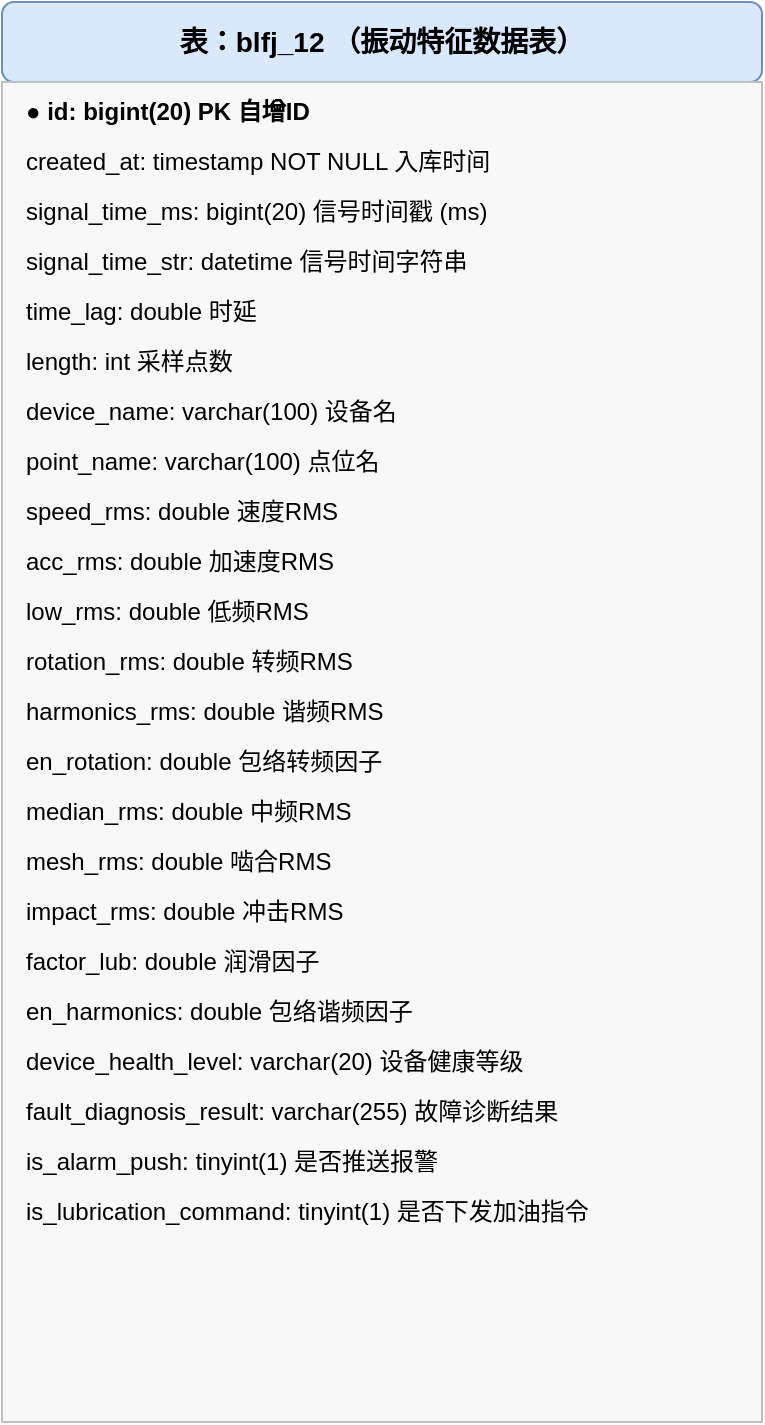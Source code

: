 <?xml version="1.0" encoding="UTF-8"?>
<mxfile version="20.1.3" type="device">
  <diagram id="diagram_1" name="表结构-blfj_12">
    <mxGraphModel dx="1114" dy="696" grid="1" gridSize="10" guides="1" tooltips="1" connect="1" arrows="1" fold="1" page="1" pageScale="1" pageWidth="827" pageHeight="1169" math="0" shadow="0">
      <root>
        <mxCell id="0"/>
        <mxCell id="1" parent="0"/>
        
        <!-- 表名实体框 -->
        <mxCell id="2" value="表：blfj_12 （振动特征数据表）" style="rounded=1;whiteSpace=wrap;html=1;fillColor=#dae8fc;strokeColor=#6c8ebf;fontSize=14;fontStyle=1;" vertex="1" parent="1">
          <mxGeometry x="20" y="20" width="380" height="40" as="geometry"/>
        </mxCell>

        <!-- 字段列表背景 -->
        <mxCell id="3" style="rounded=0;whiteSpace=wrap;html=1;fillColor=#f8f8f8;strokeColor=#c0c0c0;" vertex="1" parent="1">
          <mxGeometry x="20" y="60" width="380" height="670" as="geometry"/>
        </mxCell>

        <!-- 字段：id -->
        <mxCell id="4" value="● id: bigint(20) PK 自增ID" style="text;html=1;strokeColor=none;fillColor=none;align=left;verticalAlign=middle;whiteSpace=wrap;fontSize=12;fontStyle=1;" vertex="1" parent="3">
          <mxGeometry x="10" y="5" width="360" height="20" as="geometry"/>
        </mxCell>

        <!-- 字段：created_at -->
        <mxCell id="5" value="created_at: timestamp NOT NULL 入库时间" style="text;html=1;strokeColor=none;fillColor=none;align=left;verticalAlign=middle;whiteSpace=wrap;fontSize=12;" vertex="1" parent="3">
          <mxGeometry x="10" y="30" width="360" height="20" as="geometry"/>
        </mxCell>

        <!-- 字段：signal_time_ms -->
        <mxCell id="6" value="signal_time_ms: bigint(20) 信号时间戳 (ms)" style="text;html=1;strokeColor=none;fillColor=none;align=left;verticalAlign=middle;whiteSpace=wrap;fontSize=12;" vertex="1" parent="3">
          <mxGeometry x="10" y="55" width="360" height="20" as="geometry"/>
        </mxCell>

        <!-- 字段：signal_time_str -->
        <mxCell id="7" value="signal_time_str: datetime 信号时间字符串" style="text;html=1;strokeColor=none;fillColor=none;align=left;verticalAlign=middle;whiteSpace=wrap;fontSize=12;" vertex="1" parent="3">
          <mxGeometry x="10" y="80" width="360" height="20" as="geometry"/>
        </mxCell>

        <!-- 字段：time_lag -->
        <mxCell id="8" value="time_lag: double 时延" style="text;html=1;strokeColor=none;fillColor=none;align=left;verticalAlign=middle;whiteSpace=wrap;fontSize=12;" vertex="1" parent="3">
          <mxGeometry x="10" y="105" width="360" height="20" as="geometry"/>
        </mxCell>

        <!-- 字段：length -->
        <mxCell id="9" value="length: int 采样点数" style="text;html=1;strokeColor=none;fillColor=none;align=left;verticalAlign=middle;whiteSpace=wrap;fontSize=12;" vertex="1" parent="3">
          <mxGeometry x="10" y="130" width="360" height="20" as="geometry"/>
        </mxCell>

        <!-- 字段：device_name -->
        <mxCell id="10" value="device_name: varchar(100) 设备名" style="text;html=1;strokeColor=none;fillColor=none;align=left;verticalAlign=middle;whiteSpace=wrap;fontSize=12;" vertex="1" parent="3">
          <mxGeometry x="10" y="155" width="360" height="20" as="geometry"/>
        </mxCell>

        <!-- 字段：point_name -->
        <mxCell id="11" value="point_name: varchar(100) 点位名" style="text;html=1;strokeColor=none;fillColor=none;align=left;verticalAlign=middle;whiteSpace=wrap;fontSize=12;" vertex="1" parent="3">
          <mxGeometry x="10" y="180" width="360" height="20" as="geometry"/>
        </mxCell>

        <!-- 以下字段按顺序 -->
        <mxCell id="12" value="speed_rms: double 速度RMS" style="text;html=1;strokeColor=none;fillColor=none;align=left;verticalAlign=middle;whiteSpace=wrap;fontSize=12;" vertex="1" parent="3">
          <mxGeometry x="10" y="205" width="360" height="20" as="geometry"/>
        </mxCell>
        <mxCell id="13" value="acc_rms: double 加速度RMS" style="text;html=1;strokeColor=none;fillColor=none;align=left;verticalAlign=middle;whiteSpace=wrap;fontSize=12;" vertex="1" parent="3">
          <mxGeometry x="10" y="230" width="360" height="20" as="geometry"/>
        </mxCell>
        <mxCell id="14" value="low_rms: double 低频RMS" style="text;html=1;strokeColor=none;fillColor=none;align=left;verticalAlign=middle;whiteSpace=wrap;fontSize=12;" vertex="1" parent="3">
          <mxGeometry x="10" y="255" width="360" height="20" as="geometry"/>
        </mxCell>
        <mxCell id="15" value="rotation_rms: double 转频RMS" style="text;html=1;strokeColor=none;fillColor=none;align=left;verticalAlign=middle;whiteSpace=wrap;fontSize=12;" vertex="1" parent="3">
          <mxGeometry x="10" y="280" width="360" height="20" as="geometry"/>
        </mxCell>
        <mxCell id="16" value="harmonics_rms: double 谐频RMS" style="text;html=1;strokeColor=none;fillColor=none;align=left;verticalAlign=middle;whiteSpace=wrap;fontSize=12;" vertex="1" parent="3">
          <mxGeometry x="10" y="305" width="360" height="20" as="geometry"/>
        </mxCell>
        <mxCell id="17" value="en_rotation: double 包络转频因子" style="text;html=1;strokeColor=none;fillColor=none;align=left;verticalAlign=middle;whiteSpace=wrap;fontSize=12;" vertex="1" parent="3">
          <mxGeometry x="10" y="330" width="360" height="20" as="geometry"/>
        </mxCell>
        <mxCell id="18" value="median_rms: double 中频RMS" style="text;html=1;strokeColor=none;fillColor=none;align=left;verticalAlign=middle;whiteSpace=wrap;fontSize=12;" vertex="1" parent="3">
          <mxGeometry x="10" y="355" width="360" height="20" as="geometry"/>
        </mxCell>
        <mxCell id="19" value="mesh_rms: double 啮合RMS" style="text;html=1;strokeColor=none;fillColor=none;align=left;verticalAlign=middle;whiteSpace=wrap;fontSize=12;" vertex="1" parent="3">
          <mxGeometry x="10" y="380" width="360" height="20" as="geometry"/>
        </mxCell>
        <mxCell id="20" value="impact_rms: double 冲击RMS" style="text;html=1;strokeColor=none;fillColor=none;align=left;verticalAlign=middle;whiteSpace=wrap;fontSize=12;" vertex="1" parent="3">
          <mxGeometry x="10" y="405" width="360" height="20" as="geometry"/>
        </mxCell>
        <mxCell id="21" value="factor_lub: double 润滑因子" style="text;html=1;strokeColor=none;fillColor=none;align=left;verticalAlign=middle;whiteSpace=wrap;fontSize=12;" vertex="1" parent="3">
          <mxGeometry x="10" y="430" width="360" height="20" as="geometry"/>
        </mxCell>
        <mxCell id="22" value="en_harmonics: double 包络谐频因子" style="text;html=1;strokeColor=none;fillColor=none;align=left;verticalAlign=middle;whiteSpace=wrap;fontSize=12;" vertex="1" parent="3">
          <mxGeometry x="10" y="455" width="360" height="20" as="geometry"/>
        </mxCell>

        <!-- 设备健康等级 -->
        <mxCell id="23" value="device_health_level: varchar(20) 设备健康等级" style="text;html=1;strokeColor=none;fillColor=none;align=left;verticalAlign=middle;whiteSpace=wrap;fontSize=12;" vertex="1" parent="3">
          <mxGeometry x="10" y="480" width="360" height="20" as="geometry"/>
        </mxCell>
        <!-- 故障诊断结果 -->
        <mxCell id="24" value="fault_diagnosis_result: varchar(255) 故障诊断结果" style="text;html=1;strokeColor=none;fillColor=none;align=left;verticalAlign=middle;whiteSpace=wrap;fontSize=12;" vertex="1" parent="3">
          <mxGeometry x="10" y="505" width="360" height="20" as="geometry"/>
        </mxCell>
        <!-- 是否推送报警 -->
        <mxCell id="25" value="is_alarm_push: tinyint(1) 是否推送报警" style="text;html=1;strokeColor=none;fillColor=none;align=left;verticalAlign=middle;whiteSpace=wrap;fontSize=12;" vertex="1" parent="3">
          <mxGeometry x="10" y="530" width="360" height="20" as="geometry"/>
        </mxCell>
        <!-- 是否下发加油指令 -->
        <mxCell id="26" value="is_lubrication_command: tinyint(1) 是否下发加油指令" style="text;html=1;strokeColor=none;fillColor=none;align=left;verticalAlign=middle;whiteSpace=wrap;fontSize=12;" vertex="1" parent="3">
          <mxGeometry x="10" y="555" width="360" height="20" as="geometry"/>
        </mxCell>

      </root>
    </mxGraphModel>
  </diagram>
</mxfile>

